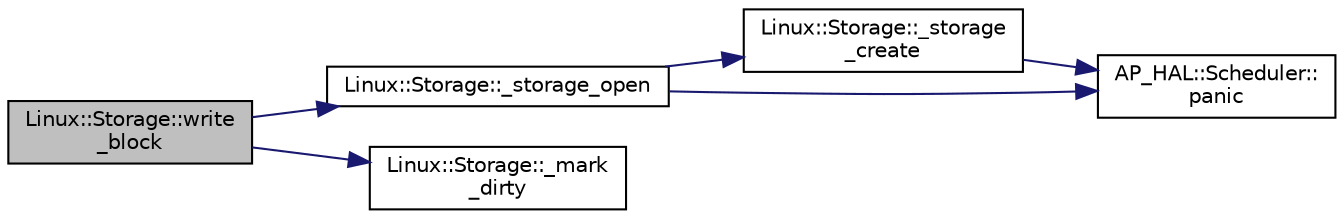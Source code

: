 digraph "Linux::Storage::write_block"
{
 // INTERACTIVE_SVG=YES
  edge [fontname="Helvetica",fontsize="10",labelfontname="Helvetica",labelfontsize="10"];
  node [fontname="Helvetica",fontsize="10",shape=record];
  rankdir="LR";
  Node1 [label="Linux::Storage::write\l_block",height=0.2,width=0.4,color="black", fillcolor="grey75", style="filled", fontcolor="black"];
  Node1 -> Node2 [color="midnightblue",fontsize="10",style="solid",fontname="Helvetica"];
  Node2 [label="Linux::Storage::_storage_open",height=0.2,width=0.4,color="black", fillcolor="white", style="filled",URL="$classLinux_1_1Storage.html#adf6fc2369946746d00bb2a7f86410258"];
  Node2 -> Node3 [color="midnightblue",fontsize="10",style="solid",fontname="Helvetica"];
  Node3 [label="Linux::Storage::_storage\l_create",height=0.2,width=0.4,color="black", fillcolor="white", style="filled",URL="$classLinux_1_1Storage.html#a476e598be2ced4294496ee01806dfeb1"];
  Node3 -> Node4 [color="midnightblue",fontsize="10",style="solid",fontname="Helvetica"];
  Node4 [label="AP_HAL::Scheduler::\lpanic",height=0.2,width=0.4,color="black", fillcolor="white", style="filled",URL="$classAP__HAL_1_1Scheduler.html#ac08c02070405b6cc1d7241025acb5101"];
  Node2 -> Node4 [color="midnightblue",fontsize="10",style="solid",fontname="Helvetica"];
  Node1 -> Node5 [color="midnightblue",fontsize="10",style="solid",fontname="Helvetica"];
  Node5 [label="Linux::Storage::_mark\l_dirty",height=0.2,width=0.4,color="black", fillcolor="white", style="filled",URL="$classLinux_1_1Storage.html#a54862fa99ed88196746eb424b165ea8c"];
}
